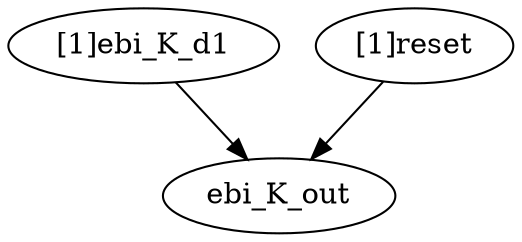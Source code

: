 strict digraph "" {
	ebi_K_out	 [complexity=0,
		importance=0.0116499368614,
		rank=0.0];
	"[1]ebi_K_d1"	 [complexity=2,
		importance=0.0270059164048,
		rank=0.0135029582024];
	"[1]ebi_K_d1" -> ebi_K_out;
	"[1]reset"	 [complexity=1,
		importance=0.0332712890035,
		rank=0.0332712890035];
	"[1]reset" -> ebi_K_out;
}
